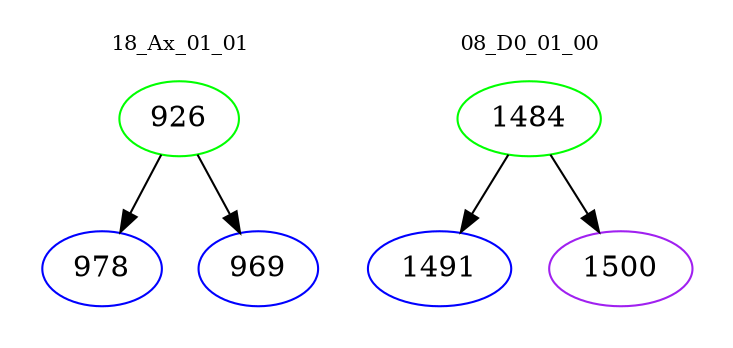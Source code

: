 digraph{
subgraph cluster_0 {
color = white
label = "18_Ax_01_01";
fontsize=10;
T0_926 [label="926", color="green"]
T0_926 -> T0_978 [color="black"]
T0_978 [label="978", color="blue"]
T0_926 -> T0_969 [color="black"]
T0_969 [label="969", color="blue"]
}
subgraph cluster_1 {
color = white
label = "08_D0_01_00";
fontsize=10;
T1_1484 [label="1484", color="green"]
T1_1484 -> T1_1491 [color="black"]
T1_1491 [label="1491", color="blue"]
T1_1484 -> T1_1500 [color="black"]
T1_1500 [label="1500", color="purple"]
}
}
